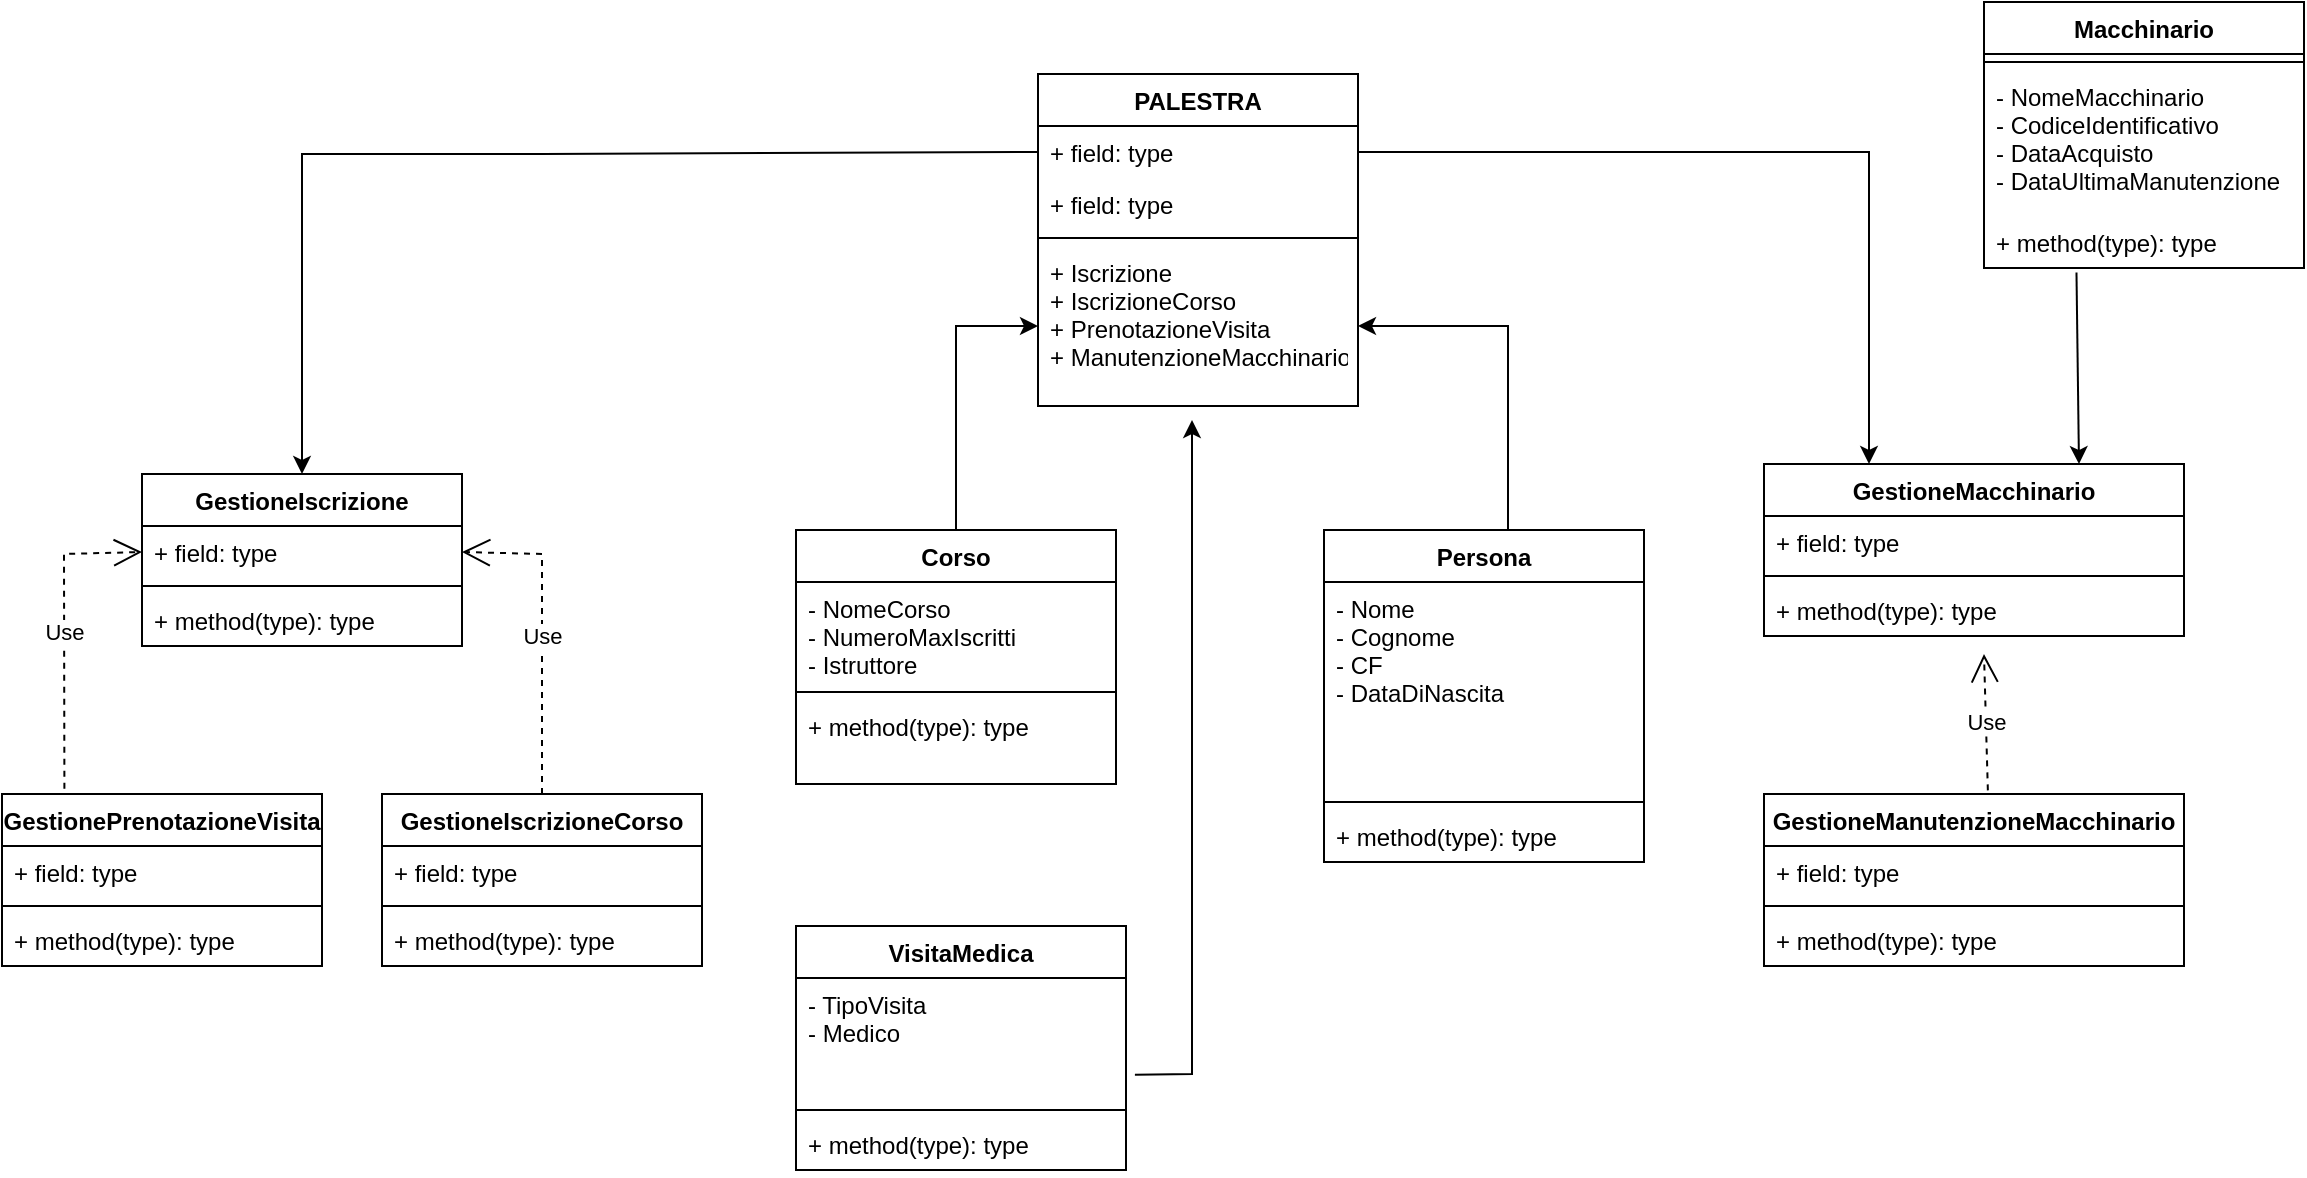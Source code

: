 <mxfile version="20.6.0" type="device"><diagram id="888GMf_CtfLsPr1pw9Df" name="Pagina-1"><mxGraphModel dx="1483" dy="827" grid="1" gridSize="11" guides="1" tooltips="1" connect="1" arrows="1" fold="1" page="1" pageScale="1" pageWidth="1169" pageHeight="1654" math="0" shadow="0"><root><mxCell id="0"/><mxCell id="1" parent="0"/><mxCell id="7onbywSgiIJI3kpUxGE5-9" value="PALESTRA" style="swimlane;fontStyle=1;align=center;verticalAlign=top;childLayout=stackLayout;horizontal=1;startSize=26;horizontalStack=0;resizeParent=1;resizeParentMax=0;resizeLast=0;collapsible=1;marginBottom=0;" vertex="1" parent="1"><mxGeometry x="528" y="80" width="160" height="166" as="geometry"/></mxCell><mxCell id="7onbywSgiIJI3kpUxGE5-10" value="+ field: type" style="text;strokeColor=none;fillColor=none;align=left;verticalAlign=top;spacingLeft=4;spacingRight=4;overflow=hidden;rotatable=0;points=[[0,0.5],[1,0.5]];portConstraint=eastwest;" vertex="1" parent="7onbywSgiIJI3kpUxGE5-9"><mxGeometry y="26" width="160" height="26" as="geometry"/></mxCell><mxCell id="7onbywSgiIJI3kpUxGE5-50" value="+ field: type" style="text;strokeColor=none;fillColor=none;align=left;verticalAlign=top;spacingLeft=4;spacingRight=4;overflow=hidden;rotatable=0;points=[[0,0.5],[1,0.5]];portConstraint=eastwest;" vertex="1" parent="7onbywSgiIJI3kpUxGE5-9"><mxGeometry y="52" width="160" height="26" as="geometry"/></mxCell><mxCell id="7onbywSgiIJI3kpUxGE5-11" value="" style="line;strokeWidth=1;fillColor=none;align=left;verticalAlign=middle;spacingTop=-1;spacingLeft=3;spacingRight=3;rotatable=0;labelPosition=right;points=[];portConstraint=eastwest;strokeColor=inherit;" vertex="1" parent="7onbywSgiIJI3kpUxGE5-9"><mxGeometry y="78" width="160" height="8" as="geometry"/></mxCell><mxCell id="7onbywSgiIJI3kpUxGE5-12" value="+ Iscrizione&#10;+ IscrizioneCorso&#10;+ PrenotazioneVisita&#10;+ ManutenzioneMacchinario" style="text;strokeColor=none;fillColor=none;align=left;verticalAlign=top;spacingLeft=4;spacingRight=4;overflow=hidden;rotatable=0;points=[[0,0.5],[1,0.5]];portConstraint=eastwest;" vertex="1" parent="7onbywSgiIJI3kpUxGE5-9"><mxGeometry y="86" width="160" height="80" as="geometry"/></mxCell><mxCell id="7onbywSgiIJI3kpUxGE5-17" value="GestioneIscrizione" style="swimlane;fontStyle=1;align=center;verticalAlign=top;childLayout=stackLayout;horizontal=1;startSize=26;horizontalStack=0;resizeParent=1;resizeParentMax=0;resizeLast=0;collapsible=1;marginBottom=0;" vertex="1" parent="1"><mxGeometry x="80" y="280" width="160" height="86" as="geometry"/></mxCell><mxCell id="7onbywSgiIJI3kpUxGE5-18" value="+ field: type" style="text;strokeColor=none;fillColor=none;align=left;verticalAlign=top;spacingLeft=4;spacingRight=4;overflow=hidden;rotatable=0;points=[[0,0.5],[1,0.5]];portConstraint=eastwest;" vertex="1" parent="7onbywSgiIJI3kpUxGE5-17"><mxGeometry y="26" width="160" height="26" as="geometry"/></mxCell><mxCell id="7onbywSgiIJI3kpUxGE5-19" value="" style="line;strokeWidth=1;fillColor=none;align=left;verticalAlign=middle;spacingTop=-1;spacingLeft=3;spacingRight=3;rotatable=0;labelPosition=right;points=[];portConstraint=eastwest;strokeColor=inherit;" vertex="1" parent="7onbywSgiIJI3kpUxGE5-17"><mxGeometry y="52" width="160" height="8" as="geometry"/></mxCell><mxCell id="7onbywSgiIJI3kpUxGE5-20" value="+ method(type): type" style="text;strokeColor=none;fillColor=none;align=left;verticalAlign=top;spacingLeft=4;spacingRight=4;overflow=hidden;rotatable=0;points=[[0,0.5],[1,0.5]];portConstraint=eastwest;" vertex="1" parent="7onbywSgiIJI3kpUxGE5-17"><mxGeometry y="60" width="160" height="26" as="geometry"/></mxCell><mxCell id="7onbywSgiIJI3kpUxGE5-22" value="" style="endArrow=classic;html=1;rounded=0;entryX=0.5;entryY=0;entryDx=0;entryDy=0;exitX=0;exitY=0.5;exitDx=0;exitDy=0;" edge="1" parent="1" source="7onbywSgiIJI3kpUxGE5-10" target="7onbywSgiIJI3kpUxGE5-17"><mxGeometry width="50" height="50" relative="1" as="geometry"><mxPoint x="390" y="330" as="sourcePoint"/><mxPoint x="440" y="280" as="targetPoint"/><Array as="points"><mxPoint x="280" y="120"/><mxPoint x="160" y="120"/></Array></mxGeometry></mxCell><mxCell id="7onbywSgiIJI3kpUxGE5-23" value="GestionePrenotazioneVisita" style="swimlane;fontStyle=1;align=center;verticalAlign=top;childLayout=stackLayout;horizontal=1;startSize=26;horizontalStack=0;resizeParent=1;resizeParentMax=0;resizeLast=0;collapsible=1;marginBottom=0;" vertex="1" parent="1"><mxGeometry x="10" y="440" width="160" height="86" as="geometry"/></mxCell><mxCell id="7onbywSgiIJI3kpUxGE5-24" value="+ field: type" style="text;strokeColor=none;fillColor=none;align=left;verticalAlign=top;spacingLeft=4;spacingRight=4;overflow=hidden;rotatable=0;points=[[0,0.5],[1,0.5]];portConstraint=eastwest;" vertex="1" parent="7onbywSgiIJI3kpUxGE5-23"><mxGeometry y="26" width="160" height="26" as="geometry"/></mxCell><mxCell id="7onbywSgiIJI3kpUxGE5-25" value="" style="line;strokeWidth=1;fillColor=none;align=left;verticalAlign=middle;spacingTop=-1;spacingLeft=3;spacingRight=3;rotatable=0;labelPosition=right;points=[];portConstraint=eastwest;strokeColor=inherit;" vertex="1" parent="7onbywSgiIJI3kpUxGE5-23"><mxGeometry y="52" width="160" height="8" as="geometry"/></mxCell><mxCell id="7onbywSgiIJI3kpUxGE5-26" value="+ method(type): type" style="text;strokeColor=none;fillColor=none;align=left;verticalAlign=top;spacingLeft=4;spacingRight=4;overflow=hidden;rotatable=0;points=[[0,0.5],[1,0.5]];portConstraint=eastwest;" vertex="1" parent="7onbywSgiIJI3kpUxGE5-23"><mxGeometry y="60" width="160" height="26" as="geometry"/></mxCell><mxCell id="7onbywSgiIJI3kpUxGE5-27" value="GestioneIscrizioneCorso" style="swimlane;fontStyle=1;align=center;verticalAlign=top;childLayout=stackLayout;horizontal=1;startSize=26;horizontalStack=0;resizeParent=1;resizeParentMax=0;resizeLast=0;collapsible=1;marginBottom=0;" vertex="1" parent="1"><mxGeometry x="200" y="440" width="160" height="86" as="geometry"/></mxCell><mxCell id="7onbywSgiIJI3kpUxGE5-28" value="+ field: type" style="text;strokeColor=none;fillColor=none;align=left;verticalAlign=top;spacingLeft=4;spacingRight=4;overflow=hidden;rotatable=0;points=[[0,0.5],[1,0.5]];portConstraint=eastwest;" vertex="1" parent="7onbywSgiIJI3kpUxGE5-27"><mxGeometry y="26" width="160" height="26" as="geometry"/></mxCell><mxCell id="7onbywSgiIJI3kpUxGE5-29" value="" style="line;strokeWidth=1;fillColor=none;align=left;verticalAlign=middle;spacingTop=-1;spacingLeft=3;spacingRight=3;rotatable=0;labelPosition=right;points=[];portConstraint=eastwest;strokeColor=inherit;" vertex="1" parent="7onbywSgiIJI3kpUxGE5-27"><mxGeometry y="52" width="160" height="8" as="geometry"/></mxCell><mxCell id="7onbywSgiIJI3kpUxGE5-30" value="+ method(type): type" style="text;strokeColor=none;fillColor=none;align=left;verticalAlign=top;spacingLeft=4;spacingRight=4;overflow=hidden;rotatable=0;points=[[0,0.5],[1,0.5]];portConstraint=eastwest;" vertex="1" parent="7onbywSgiIJI3kpUxGE5-27"><mxGeometry y="60" width="160" height="26" as="geometry"/></mxCell><mxCell id="7onbywSgiIJI3kpUxGE5-32" value="Use" style="endArrow=open;endSize=12;dashed=1;html=1;rounded=0;exitX=0.195;exitY=-0.03;exitDx=0;exitDy=0;exitPerimeter=0;entryX=0;entryY=0.5;entryDx=0;entryDy=0;" edge="1" parent="1" source="7onbywSgiIJI3kpUxGE5-23" target="7onbywSgiIJI3kpUxGE5-18"><mxGeometry width="160" relative="1" as="geometry"><mxPoint x="60" y="310" as="sourcePoint"/><mxPoint x="20" y="340" as="targetPoint"/><Array as="points"><mxPoint x="41" y="320"/></Array></mxGeometry></mxCell><mxCell id="7onbywSgiIJI3kpUxGE5-34" value="Use" style="endArrow=open;endSize=12;dashed=1;html=1;rounded=0;exitX=0.5;exitY=0;exitDx=0;exitDy=0;entryX=1;entryY=0.5;entryDx=0;entryDy=0;" edge="1" parent="1" source="7onbywSgiIJI3kpUxGE5-27" target="7onbywSgiIJI3kpUxGE5-18"><mxGeometry x="-0.007" width="160" relative="1" as="geometry"><mxPoint x="330" y="300" as="sourcePoint"/><mxPoint x="490" y="300" as="targetPoint"/><Array as="points"><mxPoint x="280" y="320"/></Array><mxPoint as="offset"/></mxGeometry></mxCell><mxCell id="7onbywSgiIJI3kpUxGE5-35" value="GestioneMacchinario" style="swimlane;fontStyle=1;align=center;verticalAlign=top;childLayout=stackLayout;horizontal=1;startSize=26;horizontalStack=0;resizeParent=1;resizeParentMax=0;resizeLast=0;collapsible=1;marginBottom=0;" vertex="1" parent="1"><mxGeometry x="891" y="275" width="210" height="86" as="geometry"/></mxCell><mxCell id="7onbywSgiIJI3kpUxGE5-36" value="+ field: type" style="text;strokeColor=none;fillColor=none;align=left;verticalAlign=top;spacingLeft=4;spacingRight=4;overflow=hidden;rotatable=0;points=[[0,0.5],[1,0.5]];portConstraint=eastwest;" vertex="1" parent="7onbywSgiIJI3kpUxGE5-35"><mxGeometry y="26" width="210" height="26" as="geometry"/></mxCell><mxCell id="7onbywSgiIJI3kpUxGE5-37" value="" style="line;strokeWidth=1;fillColor=none;align=left;verticalAlign=middle;spacingTop=-1;spacingLeft=3;spacingRight=3;rotatable=0;labelPosition=right;points=[];portConstraint=eastwest;strokeColor=inherit;" vertex="1" parent="7onbywSgiIJI3kpUxGE5-35"><mxGeometry y="52" width="210" height="8" as="geometry"/></mxCell><mxCell id="7onbywSgiIJI3kpUxGE5-38" value="+ method(type): type" style="text;strokeColor=none;fillColor=none;align=left;verticalAlign=top;spacingLeft=4;spacingRight=4;overflow=hidden;rotatable=0;points=[[0,0.5],[1,0.5]];portConstraint=eastwest;" vertex="1" parent="7onbywSgiIJI3kpUxGE5-35"><mxGeometry y="60" width="210" height="26" as="geometry"/></mxCell><mxCell id="7onbywSgiIJI3kpUxGE5-39" value="GestioneManutenzioneMacchinario" style="swimlane;fontStyle=1;align=center;verticalAlign=top;childLayout=stackLayout;horizontal=1;startSize=26;horizontalStack=0;resizeParent=1;resizeParentMax=0;resizeLast=0;collapsible=1;marginBottom=0;" vertex="1" parent="1"><mxGeometry x="891" y="440" width="210" height="86" as="geometry"/></mxCell><mxCell id="7onbywSgiIJI3kpUxGE5-40" value="+ field: type" style="text;strokeColor=none;fillColor=none;align=left;verticalAlign=top;spacingLeft=4;spacingRight=4;overflow=hidden;rotatable=0;points=[[0,0.5],[1,0.5]];portConstraint=eastwest;" vertex="1" parent="7onbywSgiIJI3kpUxGE5-39"><mxGeometry y="26" width="210" height="26" as="geometry"/></mxCell><mxCell id="7onbywSgiIJI3kpUxGE5-41" value="" style="line;strokeWidth=1;fillColor=none;align=left;verticalAlign=middle;spacingTop=-1;spacingLeft=3;spacingRight=3;rotatable=0;labelPosition=right;points=[];portConstraint=eastwest;strokeColor=inherit;" vertex="1" parent="7onbywSgiIJI3kpUxGE5-39"><mxGeometry y="52" width="210" height="8" as="geometry"/></mxCell><mxCell id="7onbywSgiIJI3kpUxGE5-42" value="+ method(type): type" style="text;strokeColor=none;fillColor=none;align=left;verticalAlign=top;spacingLeft=4;spacingRight=4;overflow=hidden;rotatable=0;points=[[0,0.5],[1,0.5]];portConstraint=eastwest;" vertex="1" parent="7onbywSgiIJI3kpUxGE5-39"><mxGeometry y="60" width="210" height="26" as="geometry"/></mxCell><mxCell id="7onbywSgiIJI3kpUxGE5-43" value="Use" style="endArrow=open;endSize=12;dashed=1;html=1;rounded=0;exitX=0.533;exitY=-0.021;exitDx=0;exitDy=0;exitPerimeter=0;" edge="1" parent="1" source="7onbywSgiIJI3kpUxGE5-39"><mxGeometry width="160" relative="1" as="geometry"><mxPoint x="671" y="300" as="sourcePoint"/><mxPoint x="1001" y="370" as="targetPoint"/></mxGeometry></mxCell><mxCell id="7onbywSgiIJI3kpUxGE5-51" value="Corso" style="swimlane;fontStyle=1;align=center;verticalAlign=top;childLayout=stackLayout;horizontal=1;startSize=26;horizontalStack=0;resizeParent=1;resizeParentMax=0;resizeLast=0;collapsible=1;marginBottom=0;" vertex="1" parent="1"><mxGeometry x="407" y="308" width="160" height="127" as="geometry"/></mxCell><mxCell id="7onbywSgiIJI3kpUxGE5-52" value="- NomeCorso&#10;- NumeroMaxIscritti&#10;- Istruttore" style="text;strokeColor=none;fillColor=none;align=left;verticalAlign=top;spacingLeft=4;spacingRight=4;overflow=hidden;rotatable=0;points=[[0,0.5],[1,0.5]];portConstraint=eastwest;" vertex="1" parent="7onbywSgiIJI3kpUxGE5-51"><mxGeometry y="26" width="160" height="51" as="geometry"/></mxCell><mxCell id="7onbywSgiIJI3kpUxGE5-53" value="" style="line;strokeWidth=1;fillColor=none;align=left;verticalAlign=middle;spacingTop=-1;spacingLeft=3;spacingRight=3;rotatable=0;labelPosition=right;points=[];portConstraint=eastwest;strokeColor=inherit;" vertex="1" parent="7onbywSgiIJI3kpUxGE5-51"><mxGeometry y="77" width="160" height="8" as="geometry"/></mxCell><mxCell id="7onbywSgiIJI3kpUxGE5-54" value="+ method(type): type" style="text;strokeColor=none;fillColor=none;align=left;verticalAlign=top;spacingLeft=4;spacingRight=4;overflow=hidden;rotatable=0;points=[[0,0.5],[1,0.5]];portConstraint=eastwest;" vertex="1" parent="7onbywSgiIJI3kpUxGE5-51"><mxGeometry y="85" width="160" height="42" as="geometry"/></mxCell><mxCell id="7onbywSgiIJI3kpUxGE5-55" value="" style="endArrow=classic;html=1;rounded=0;exitX=0.5;exitY=0;exitDx=0;exitDy=0;entryX=0;entryY=0.5;entryDx=0;entryDy=0;" edge="1" parent="1" source="7onbywSgiIJI3kpUxGE5-51" target="7onbywSgiIJI3kpUxGE5-12"><mxGeometry width="50" height="50" relative="1" as="geometry"><mxPoint x="528" y="413" as="sourcePoint"/><mxPoint x="578" y="363" as="targetPoint"/><Array as="points"><mxPoint x="487" y="206"/></Array></mxGeometry></mxCell><mxCell id="7onbywSgiIJI3kpUxGE5-56" value="Persona" style="swimlane;fontStyle=1;align=center;verticalAlign=top;childLayout=stackLayout;horizontal=1;startSize=26;horizontalStack=0;resizeParent=1;resizeParentMax=0;resizeLast=0;collapsible=1;marginBottom=0;" vertex="1" parent="1"><mxGeometry x="671" y="308" width="160" height="166" as="geometry"/></mxCell><mxCell id="7onbywSgiIJI3kpUxGE5-57" value="- Nome&#10;- Cognome&#10;- CF&#10;- DataDiNascita" style="text;strokeColor=none;fillColor=none;align=left;verticalAlign=top;spacingLeft=4;spacingRight=4;overflow=hidden;rotatable=0;points=[[0,0.5],[1,0.5]];portConstraint=eastwest;" vertex="1" parent="7onbywSgiIJI3kpUxGE5-56"><mxGeometry y="26" width="160" height="106" as="geometry"/></mxCell><mxCell id="7onbywSgiIJI3kpUxGE5-58" value="" style="line;strokeWidth=1;fillColor=none;align=left;verticalAlign=middle;spacingTop=-1;spacingLeft=3;spacingRight=3;rotatable=0;labelPosition=right;points=[];portConstraint=eastwest;strokeColor=inherit;" vertex="1" parent="7onbywSgiIJI3kpUxGE5-56"><mxGeometry y="132" width="160" height="8" as="geometry"/></mxCell><mxCell id="7onbywSgiIJI3kpUxGE5-59" value="+ method(type): type" style="text;strokeColor=none;fillColor=none;align=left;verticalAlign=top;spacingLeft=4;spacingRight=4;overflow=hidden;rotatable=0;points=[[0,0.5],[1,0.5]];portConstraint=eastwest;" vertex="1" parent="7onbywSgiIJI3kpUxGE5-56"><mxGeometry y="140" width="160" height="26" as="geometry"/></mxCell><mxCell id="7onbywSgiIJI3kpUxGE5-60" value="" style="endArrow=classic;html=1;rounded=0;entryX=1;entryY=0.5;entryDx=0;entryDy=0;" edge="1" parent="1" target="7onbywSgiIJI3kpUxGE5-12"><mxGeometry width="50" height="50" relative="1" as="geometry"><mxPoint x="763" y="308" as="sourcePoint"/><mxPoint x="726" y="209" as="targetPoint"/><Array as="points"><mxPoint x="763" y="206"/></Array></mxGeometry></mxCell><mxCell id="7onbywSgiIJI3kpUxGE5-61" value="VisitaMedica" style="swimlane;fontStyle=1;align=center;verticalAlign=top;childLayout=stackLayout;horizontal=1;startSize=26;horizontalStack=0;resizeParent=1;resizeParentMax=0;resizeLast=0;collapsible=1;marginBottom=0;" vertex="1" parent="1"><mxGeometry x="407" y="506" width="165" height="122" as="geometry"/></mxCell><mxCell id="7onbywSgiIJI3kpUxGE5-62" value="- TipoVisita&#10;- Medico" style="text;strokeColor=none;fillColor=none;align=left;verticalAlign=top;spacingLeft=4;spacingRight=4;overflow=hidden;rotatable=0;points=[[0,0.5],[1,0.5]];portConstraint=eastwest;" vertex="1" parent="7onbywSgiIJI3kpUxGE5-61"><mxGeometry y="26" width="165" height="62" as="geometry"/></mxCell><mxCell id="7onbywSgiIJI3kpUxGE5-63" value="" style="line;strokeWidth=1;fillColor=none;align=left;verticalAlign=middle;spacingTop=-1;spacingLeft=3;spacingRight=3;rotatable=0;labelPosition=right;points=[];portConstraint=eastwest;strokeColor=inherit;" vertex="1" parent="7onbywSgiIJI3kpUxGE5-61"><mxGeometry y="88" width="165" height="8" as="geometry"/></mxCell><mxCell id="7onbywSgiIJI3kpUxGE5-64" value="+ method(type): type" style="text;strokeColor=none;fillColor=none;align=left;verticalAlign=top;spacingLeft=4;spacingRight=4;overflow=hidden;rotatable=0;points=[[0,0.5],[1,0.5]];portConstraint=eastwest;" vertex="1" parent="7onbywSgiIJI3kpUxGE5-61"><mxGeometry y="96" width="165" height="26" as="geometry"/></mxCell><mxCell id="7onbywSgiIJI3kpUxGE5-65" value="" style="endArrow=classic;html=1;rounded=0;exitX=1.027;exitY=0.781;exitDx=0;exitDy=0;exitPerimeter=0;" edge="1" parent="1" source="7onbywSgiIJI3kpUxGE5-62"><mxGeometry width="50" height="50" relative="1" as="geometry"><mxPoint x="605" y="583" as="sourcePoint"/><mxPoint x="605" y="253" as="targetPoint"/><Array as="points"><mxPoint x="605" y="580"/></Array></mxGeometry></mxCell><mxCell id="7onbywSgiIJI3kpUxGE5-70" value="Macchinario" style="swimlane;fontStyle=1;align=center;verticalAlign=top;childLayout=stackLayout;horizontal=1;startSize=26;horizontalStack=0;resizeParent=1;resizeParentMax=0;resizeLast=0;collapsible=1;marginBottom=0;" vertex="1" parent="1"><mxGeometry x="1001" y="44" width="160" height="133" as="geometry"/></mxCell><mxCell id="7onbywSgiIJI3kpUxGE5-72" value="" style="line;strokeWidth=1;fillColor=none;align=left;verticalAlign=middle;spacingTop=-1;spacingLeft=3;spacingRight=3;rotatable=0;labelPosition=right;points=[];portConstraint=eastwest;strokeColor=inherit;" vertex="1" parent="7onbywSgiIJI3kpUxGE5-70"><mxGeometry y="26" width="160" height="8" as="geometry"/></mxCell><mxCell id="7onbywSgiIJI3kpUxGE5-71" value="- NomeMacchinario&#10;- CodiceIdentificativo&#10;- DataAcquisto&#10;- DataUltimaManutenzione" style="text;strokeColor=none;fillColor=none;align=left;verticalAlign=top;spacingLeft=4;spacingRight=4;overflow=hidden;rotatable=0;points=[[0,0.5],[1,0.5]];portConstraint=eastwest;" vertex="1" parent="7onbywSgiIJI3kpUxGE5-70"><mxGeometry y="34" width="160" height="73" as="geometry"/></mxCell><mxCell id="7onbywSgiIJI3kpUxGE5-73" value="+ method(type): type" style="text;strokeColor=none;fillColor=none;align=left;verticalAlign=top;spacingLeft=4;spacingRight=4;overflow=hidden;rotatable=0;points=[[0,0.5],[1,0.5]];portConstraint=eastwest;" vertex="1" parent="7onbywSgiIJI3kpUxGE5-70"><mxGeometry y="107" width="160" height="26" as="geometry"/></mxCell><mxCell id="7onbywSgiIJI3kpUxGE5-76" style="edgeStyle=orthogonalEdgeStyle;rounded=0;orthogonalLoop=1;jettySize=auto;html=1;exitX=1;exitY=0.5;exitDx=0;exitDy=0;entryX=0.25;entryY=0;entryDx=0;entryDy=0;" edge="1" parent="1" source="7onbywSgiIJI3kpUxGE5-10" target="7onbywSgiIJI3kpUxGE5-35"><mxGeometry relative="1" as="geometry"/></mxCell><mxCell id="7onbywSgiIJI3kpUxGE5-77" value="" style="endArrow=classic;html=1;rounded=0;entryX=0.75;entryY=0;entryDx=0;entryDy=0;exitX=0.289;exitY=1.088;exitDx=0;exitDy=0;exitPerimeter=0;" edge="1" parent="1" source="7onbywSgiIJI3kpUxGE5-73" target="7onbywSgiIJI3kpUxGE5-35"><mxGeometry width="50" height="50" relative="1" as="geometry"><mxPoint x="1049" y="187" as="sourcePoint"/><mxPoint x="578" y="363" as="targetPoint"/></mxGeometry></mxCell></root></mxGraphModel></diagram></mxfile>